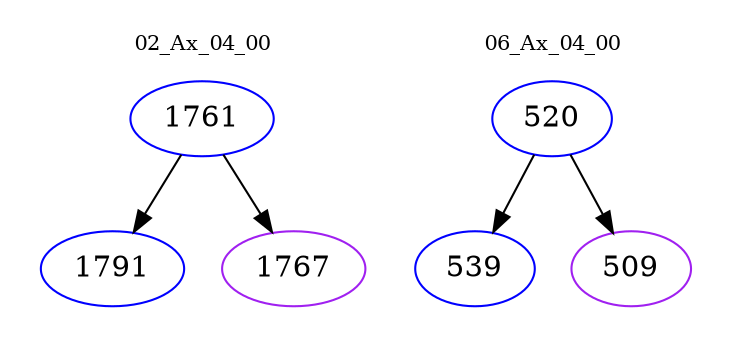 digraph{
subgraph cluster_0 {
color = white
label = "02_Ax_04_00";
fontsize=10;
T0_1761 [label="1761", color="blue"]
T0_1761 -> T0_1791 [color="black"]
T0_1791 [label="1791", color="blue"]
T0_1761 -> T0_1767 [color="black"]
T0_1767 [label="1767", color="purple"]
}
subgraph cluster_1 {
color = white
label = "06_Ax_04_00";
fontsize=10;
T1_520 [label="520", color="blue"]
T1_520 -> T1_539 [color="black"]
T1_539 [label="539", color="blue"]
T1_520 -> T1_509 [color="black"]
T1_509 [label="509", color="purple"]
}
}
